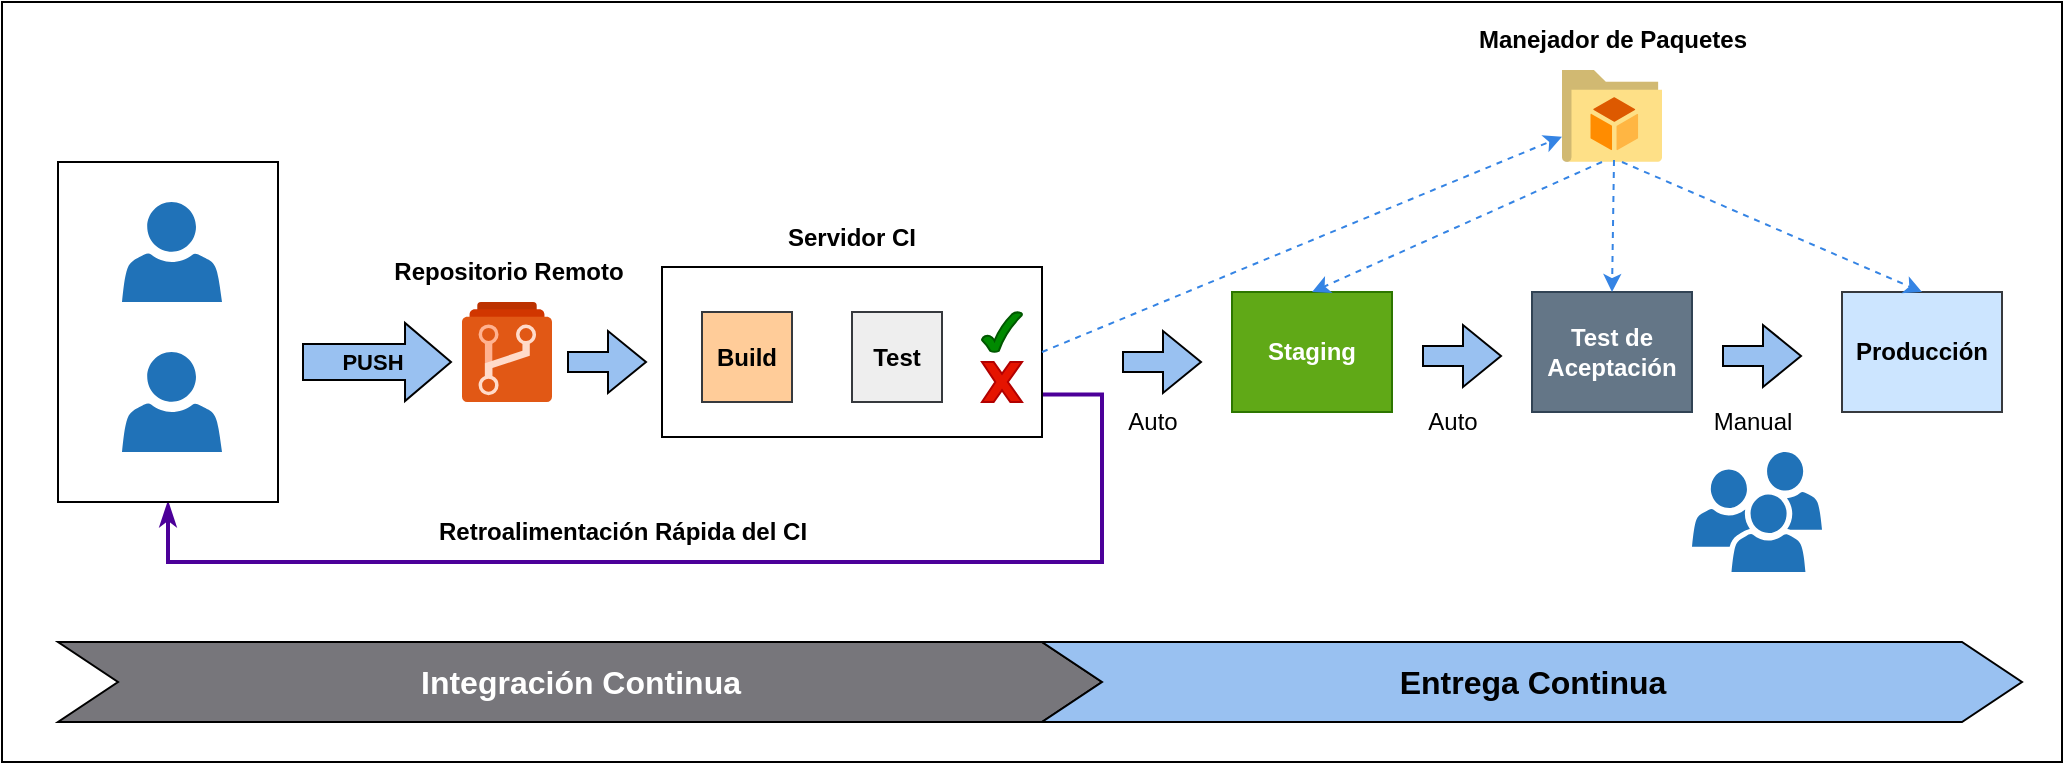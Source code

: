 <mxfile version="21.3.3" type="github">
  <diagram name="Page-1" id="Y-24xmNLAxgRaoytal5C">
    <mxGraphModel dx="2210" dy="795" grid="1" gridSize="10" guides="1" tooltips="1" connect="1" arrows="1" fold="1" page="1" pageScale="1" pageWidth="850" pageHeight="1100" math="0" shadow="0">
      <root>
        <mxCell id="0" />
        <mxCell id="1" parent="0" />
        <mxCell id="80VHd8YUaqECl74JCTIg-3" value="" style="rounded=0;whiteSpace=wrap;html=1;" parent="1" vertex="1">
          <mxGeometry x="-540" y="260" width="1030" height="380" as="geometry" />
        </mxCell>
        <mxCell id="80VHd8YUaqECl74JCTIg-17" style="edgeStyle=orthogonalEdgeStyle;rounded=0;orthogonalLoop=1;jettySize=auto;html=1;exitX=0.5;exitY=1;exitDx=0;exitDy=0;entryX=1;entryY=0.75;entryDx=0;entryDy=0;strokeWidth=2;strokeColor=#4C0099;startArrow=classicThin;startFill=1;endArrow=none;endFill=0;" parent="1" source="80VHd8YUaqECl74JCTIg-16" target="80VHd8YUaqECl74JCTIg-7" edge="1">
          <mxGeometry relative="1" as="geometry">
            <Array as="points">
              <mxPoint x="-457" y="540" />
              <mxPoint x="10" y="540" />
              <mxPoint x="10" y="456" />
            </Array>
          </mxGeometry>
        </mxCell>
        <mxCell id="80VHd8YUaqECl74JCTIg-16" value="" style="rounded=0;whiteSpace=wrap;html=1;" parent="1" vertex="1">
          <mxGeometry x="-512" y="340" width="110" height="170" as="geometry" />
        </mxCell>
        <mxCell id="80VHd8YUaqECl74JCTIg-4" value="" style="image;sketch=0;aspect=fixed;html=1;points=[];align=center;fontSize=12;image=img/lib/mscae/Azure_Repos.svg;" parent="1" vertex="1">
          <mxGeometry x="-310" y="410" width="45" height="50" as="geometry" />
        </mxCell>
        <mxCell id="80VHd8YUaqECl74JCTIg-5" value="" style="sketch=0;pointerEvents=1;shadow=0;dashed=0;html=1;strokeColor=none;labelPosition=center;verticalLabelPosition=bottom;verticalAlign=top;outlineConnect=0;align=center;shape=mxgraph.office.users.user;fillColor=#2072B8;" parent="1" vertex="1">
          <mxGeometry x="-480" y="360" width="50" height="50" as="geometry" />
        </mxCell>
        <mxCell id="80VHd8YUaqECl74JCTIg-6" value="" style="sketch=0;pointerEvents=1;shadow=0;dashed=0;html=1;strokeColor=none;labelPosition=center;verticalLabelPosition=bottom;verticalAlign=top;outlineConnect=0;align=center;shape=mxgraph.office.users.user;fillColor=#2072B8;" parent="1" vertex="1">
          <mxGeometry x="-480" y="435" width="50" height="50" as="geometry" />
        </mxCell>
        <mxCell id="80VHd8YUaqECl74JCTIg-7" value="" style="rounded=0;whiteSpace=wrap;html=1;" parent="1" vertex="1">
          <mxGeometry x="-210" y="392.5" width="190" height="85" as="geometry" />
        </mxCell>
        <mxCell id="80VHd8YUaqECl74JCTIg-9" value="" style="verticalLabelPosition=bottom;verticalAlign=top;html=1;shape=mxgraph.basic.x;fillColor=#e51400;fontColor=#ffffff;strokeColor=#B20000;" parent="1" vertex="1">
          <mxGeometry x="-50" y="440" width="20" height="20" as="geometry" />
        </mxCell>
        <mxCell id="80VHd8YUaqECl74JCTIg-11" value="" style="verticalLabelPosition=bottom;verticalAlign=top;html=1;shape=mxgraph.basic.tick;fillColor=#008a00;fontColor=#ffffff;strokeColor=#005700;" parent="1" vertex="1">
          <mxGeometry x="-50" y="415" width="20" height="20" as="geometry" />
        </mxCell>
        <mxCell id="80VHd8YUaqECl74JCTIg-13" value="&lt;b&gt;Build&lt;/b&gt;" style="whiteSpace=wrap;html=1;aspect=fixed;fillColor=#ffcc99;strokeColor=#36393d;" parent="1" vertex="1">
          <mxGeometry x="-190" y="415" width="45" height="45" as="geometry" />
        </mxCell>
        <mxCell id="80VHd8YUaqECl74JCTIg-15" value="&lt;b&gt;Test&lt;/b&gt;" style="whiteSpace=wrap;html=1;aspect=fixed;fillColor=#eeeeee;strokeColor=#36393d;" parent="1" vertex="1">
          <mxGeometry x="-115" y="415" width="45" height="45" as="geometry" />
        </mxCell>
        <mxCell id="80VHd8YUaqECl74JCTIg-21" value="&lt;b&gt;Repositorio Remoto&lt;/b&gt;" style="text;html=1;align=center;verticalAlign=middle;resizable=0;points=[];autosize=1;strokeColor=none;fillColor=none;" parent="1" vertex="1">
          <mxGeometry x="-357.5" y="380" width="140" height="30" as="geometry" />
        </mxCell>
        <mxCell id="80VHd8YUaqECl74JCTIg-22" value="&lt;b&gt;Servidor CI&lt;/b&gt;" style="text;html=1;strokeColor=none;fillColor=none;align=center;verticalAlign=middle;whiteSpace=wrap;rounded=0;" parent="1" vertex="1">
          <mxGeometry x="-155" y="362.5" width="80" height="30" as="geometry" />
        </mxCell>
        <mxCell id="80VHd8YUaqECl74JCTIg-23" value="&lt;b&gt;Staging&lt;/b&gt;" style="rounded=0;whiteSpace=wrap;html=1;fillColor=#60a917;fontColor=#ffffff;strokeColor=#2D7600;" parent="1" vertex="1">
          <mxGeometry x="75" y="405" width="80" height="60" as="geometry" />
        </mxCell>
        <mxCell id="80VHd8YUaqECl74JCTIg-24" value="&lt;b&gt;Test de Aceptación&lt;br&gt;&lt;/b&gt;" style="rounded=0;whiteSpace=wrap;html=1;fillColor=#647687;fontColor=#ffffff;strokeColor=#314354;" parent="1" vertex="1">
          <mxGeometry x="225" y="405" width="80" height="60" as="geometry" />
        </mxCell>
        <mxCell id="80VHd8YUaqECl74JCTIg-25" value="&lt;b&gt;Producción&lt;/b&gt;" style="rounded=0;whiteSpace=wrap;html=1;fillColor=#cce5ff;strokeColor=#36393d;" parent="1" vertex="1">
          <mxGeometry x="380" y="405" width="80" height="60" as="geometry" />
        </mxCell>
        <mxCell id="80VHd8YUaqECl74JCTIg-27" value="" style="image;sketch=0;aspect=fixed;html=1;points=[];align=center;fontSize=12;image=img/lib/mscae/Resource_Explorer.svg;" parent="1" vertex="1">
          <mxGeometry x="240" y="294" width="50" height="46" as="geometry" />
        </mxCell>
        <mxCell id="80VHd8YUaqECl74JCTIg-28" value="&lt;b&gt;Manejador de Paquetes&lt;br&gt;&lt;/b&gt;" style="text;html=1;align=center;verticalAlign=middle;resizable=0;points=[];autosize=1;strokeColor=none;fillColor=none;" parent="1" vertex="1">
          <mxGeometry x="185" y="264" width="160" height="30" as="geometry" />
        </mxCell>
        <mxCell id="80VHd8YUaqECl74JCTIg-32" value="" style="shape=flexArrow;endArrow=classic;html=1;rounded=0;width=18;endSize=7.33;fillColor=#99c1f1;" parent="1" edge="1">
          <mxGeometry width="50" height="50" relative="1" as="geometry">
            <mxPoint x="-390" y="440" as="sourcePoint" />
            <mxPoint x="-315" y="440" as="targetPoint" />
          </mxGeometry>
        </mxCell>
        <mxCell id="80VHd8YUaqECl74JCTIg-33" value="&lt;span style=&quot;&quot;&gt;PUSH&lt;/span&gt;" style="edgeLabel;html=1;align=center;verticalAlign=middle;resizable=0;points=[];fontStyle=1;fontColor=#000000;labelBackgroundColor=#99c1f1;" parent="80VHd8YUaqECl74JCTIg-32" vertex="1" connectable="0">
          <mxGeometry x="-0.36" y="-2" relative="1" as="geometry">
            <mxPoint x="11" y="-2" as="offset" />
          </mxGeometry>
        </mxCell>
        <mxCell id="80VHd8YUaqECl74JCTIg-34" value="&lt;b&gt;Retroalimentación Rápida del CI&lt;/b&gt;" style="text;html=1;align=center;verticalAlign=middle;resizable=0;points=[];autosize=1;strokeColor=none;fillColor=none;" parent="1" vertex="1">
          <mxGeometry x="-335" y="510" width="210" height="30" as="geometry" />
        </mxCell>
        <mxCell id="80VHd8YUaqECl74JCTIg-35" value="" style="shape=flexArrow;endArrow=classic;html=1;rounded=0;fillColor=#99c1f1;" parent="1" edge="1">
          <mxGeometry width="50" height="50" relative="1" as="geometry">
            <mxPoint x="-257.5" y="440" as="sourcePoint" />
            <mxPoint x="-217.5" y="440" as="targetPoint" />
          </mxGeometry>
        </mxCell>
        <mxCell id="80VHd8YUaqECl74JCTIg-36" value="" style="shape=flexArrow;endArrow=classic;html=1;rounded=0;fillColor=#99c1f1;" parent="1" edge="1">
          <mxGeometry width="50" height="50" relative="1" as="geometry">
            <mxPoint x="20" y="440" as="sourcePoint" />
            <mxPoint x="60" y="440" as="targetPoint" />
          </mxGeometry>
        </mxCell>
        <mxCell id="80VHd8YUaqECl74JCTIg-37" value="" style="shape=flexArrow;endArrow=classic;html=1;rounded=0;fillColor=#99c1f1;" parent="1" edge="1">
          <mxGeometry width="50" height="50" relative="1" as="geometry">
            <mxPoint x="170" y="437" as="sourcePoint" />
            <mxPoint x="210" y="437" as="targetPoint" />
          </mxGeometry>
        </mxCell>
        <mxCell id="80VHd8YUaqECl74JCTIg-38" value="" style="shape=flexArrow;endArrow=classic;html=1;rounded=0;fillColor=#99c1f1;" parent="1" edge="1">
          <mxGeometry width="50" height="50" relative="1" as="geometry">
            <mxPoint x="320" y="437" as="sourcePoint" />
            <mxPoint x="360" y="437" as="targetPoint" />
          </mxGeometry>
        </mxCell>
        <mxCell id="80VHd8YUaqECl74JCTIg-39" value="Auto" style="text;html=1;align=center;verticalAlign=middle;resizable=0;points=[];autosize=1;strokeColor=none;fillColor=none;" parent="1" vertex="1">
          <mxGeometry x="10" y="455" width="50" height="30" as="geometry" />
        </mxCell>
        <mxCell id="80VHd8YUaqECl74JCTIg-40" value="Auto" style="text;html=1;align=center;verticalAlign=middle;resizable=0;points=[];autosize=1;strokeColor=none;fillColor=none;" parent="1" vertex="1">
          <mxGeometry x="160" y="455" width="50" height="30" as="geometry" />
        </mxCell>
        <mxCell id="80VHd8YUaqECl74JCTIg-41" value="Manual" style="text;html=1;align=center;verticalAlign=middle;resizable=0;points=[];autosize=1;strokeColor=none;fillColor=none;" parent="1" vertex="1">
          <mxGeometry x="305" y="455" width="60" height="30" as="geometry" />
        </mxCell>
        <mxCell id="80VHd8YUaqECl74JCTIg-42" value="" style="sketch=0;pointerEvents=1;shadow=0;dashed=0;html=1;strokeColor=none;labelPosition=center;verticalLabelPosition=bottom;verticalAlign=top;outlineConnect=0;align=center;shape=mxgraph.office.users.users;fillColor=#2072B8;" parent="1" vertex="1">
          <mxGeometry x="305" y="485" width="65" height="60" as="geometry" />
        </mxCell>
        <mxCell id="80VHd8YUaqECl74JCTIg-43" value="" style="endArrow=classic;html=1;rounded=0;exitX=1;exitY=0.5;exitDx=0;exitDy=0;dashed=1;strokeColor=#3584e4;" parent="1" source="80VHd8YUaqECl74JCTIg-7" target="80VHd8YUaqECl74JCTIg-27" edge="1">
          <mxGeometry width="50" height="50" relative="1" as="geometry">
            <mxPoint x="-90" y="400" as="sourcePoint" />
            <mxPoint x="-40" y="350" as="targetPoint" />
          </mxGeometry>
        </mxCell>
        <mxCell id="80VHd8YUaqECl74JCTIg-44" value="" style="endArrow=classic;html=1;rounded=0;entryX=0.5;entryY=0;entryDx=0;entryDy=0;strokeColor=#3584e4;dashed=1;" parent="1" target="80VHd8YUaqECl74JCTIg-23" edge="1">
          <mxGeometry width="50" height="50" relative="1" as="geometry">
            <mxPoint x="260" y="340" as="sourcePoint" />
            <mxPoint x="160" y="100" as="targetPoint" />
          </mxGeometry>
        </mxCell>
        <mxCell id="80VHd8YUaqECl74JCTIg-45" value="" style="endArrow=classic;html=1;rounded=0;entryX=0.5;entryY=0;entryDx=0;entryDy=0;exitX=0.52;exitY=0.978;exitDx=0;exitDy=0;exitPerimeter=0;strokeColor=#3584e4;dashed=1;" parent="1" source="80VHd8YUaqECl74JCTIg-27" target="80VHd8YUaqECl74JCTIg-24" edge="1">
          <mxGeometry width="50" height="50" relative="1" as="geometry">
            <mxPoint x="270" y="350" as="sourcePoint" />
            <mxPoint x="125" y="415" as="targetPoint" />
          </mxGeometry>
        </mxCell>
        <mxCell id="80VHd8YUaqECl74JCTIg-46" value="" style="endArrow=classic;html=1;rounded=0;entryX=0.5;entryY=0;entryDx=0;entryDy=0;strokeColor=#3584e4;dashed=1;" parent="1" target="80VHd8YUaqECl74JCTIg-25" edge="1">
          <mxGeometry width="50" height="50" relative="1" as="geometry">
            <mxPoint x="270" y="340" as="sourcePoint" />
            <mxPoint x="275" y="415" as="targetPoint" />
          </mxGeometry>
        </mxCell>
        <mxCell id="80VHd8YUaqECl74JCTIg-47" value="&lt;font size=&quot;1&quot; color=&quot;#ffffff&quot;&gt;&lt;b style=&quot;font-size: 16px;&quot;&gt;Integración Continua&lt;/b&gt;&lt;/font&gt;" style="html=1;shadow=0;dashed=0;align=center;verticalAlign=middle;shape=mxgraph.arrows2.arrow;dy=0;dx=30;notch=30;fillColor=#77767b;" parent="1" vertex="1">
          <mxGeometry x="-512" y="580" width="522" height="40" as="geometry" />
        </mxCell>
        <mxCell id="80VHd8YUaqECl74JCTIg-48" value="&lt;font size=&quot;1&quot;&gt;&lt;b style=&quot;font-size: 16px;&quot;&gt;Entrega Continua&lt;/b&gt;&lt;/font&gt;" style="html=1;shadow=0;dashed=0;align=center;verticalAlign=middle;shape=mxgraph.arrows2.arrow;dy=0;dx=30;notch=30;fillColor=#99c1f1;" parent="1" vertex="1">
          <mxGeometry x="-20" y="580" width="490" height="40" as="geometry" />
        </mxCell>
      </root>
    </mxGraphModel>
  </diagram>
</mxfile>
